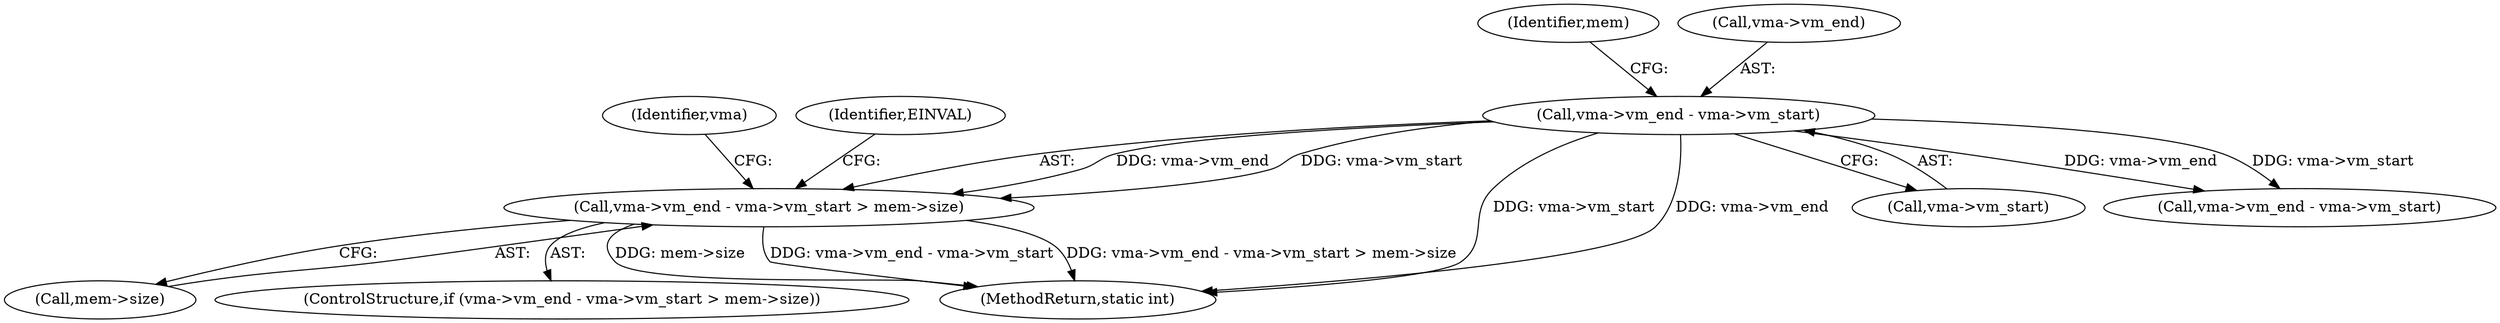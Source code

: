 digraph "0_linux_7314e613d5ff9f0934f7a0f74ed7973b903315d1@pointer" {
"1000133" [label="(Call,vma->vm_end - vma->vm_start > mem->size)"];
"1000134" [label="(Call,vma->vm_end - vma->vm_start)"];
"1000142" [label="(Identifier,mem)"];
"1000138" [label="(Call,vma->vm_start)"];
"1000172" [label="(Call,vma->vm_end - vma->vm_start)"];
"1000141" [label="(Call,mem->size)"];
"1000149" [label="(Identifier,vma)"];
"1000132" [label="(ControlStructure,if (vma->vm_end - vma->vm_start > mem->size))"];
"1000182" [label="(MethodReturn,static int)"];
"1000135" [label="(Call,vma->vm_end)"];
"1000146" [label="(Identifier,EINVAL)"];
"1000133" [label="(Call,vma->vm_end - vma->vm_start > mem->size)"];
"1000134" [label="(Call,vma->vm_end - vma->vm_start)"];
"1000133" -> "1000132"  [label="AST: "];
"1000133" -> "1000141"  [label="CFG: "];
"1000134" -> "1000133"  [label="AST: "];
"1000141" -> "1000133"  [label="AST: "];
"1000146" -> "1000133"  [label="CFG: "];
"1000149" -> "1000133"  [label="CFG: "];
"1000133" -> "1000182"  [label="DDG: mem->size"];
"1000133" -> "1000182"  [label="DDG: vma->vm_end - vma->vm_start"];
"1000133" -> "1000182"  [label="DDG: vma->vm_end - vma->vm_start > mem->size"];
"1000134" -> "1000133"  [label="DDG: vma->vm_end"];
"1000134" -> "1000133"  [label="DDG: vma->vm_start"];
"1000134" -> "1000138"  [label="CFG: "];
"1000135" -> "1000134"  [label="AST: "];
"1000138" -> "1000134"  [label="AST: "];
"1000142" -> "1000134"  [label="CFG: "];
"1000134" -> "1000182"  [label="DDG: vma->vm_start"];
"1000134" -> "1000182"  [label="DDG: vma->vm_end"];
"1000134" -> "1000172"  [label="DDG: vma->vm_end"];
"1000134" -> "1000172"  [label="DDG: vma->vm_start"];
}
